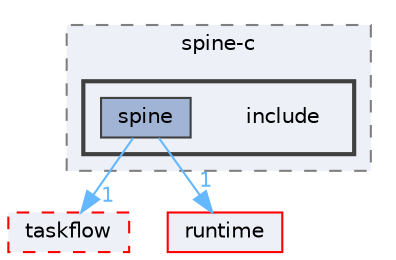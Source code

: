 digraph "external/spine-runtimes/spine-c/spine-c/include"
{
 // LATEX_PDF_SIZE
  bgcolor="transparent";
  edge [fontname=Helvetica,fontsize=10,labelfontname=Helvetica,labelfontsize=10];
  node [fontname=Helvetica,fontsize=10,shape=box,height=0.2,width=0.4];
  compound=true
  subgraph clusterdir_93ecb17a55b2fe973cf471dc8f3f1b3f {
    graph [ bgcolor="#edf0f7", pencolor="grey50", label="spine-c", fontname=Helvetica,fontsize=10 style="filled,dashed", URL="dir_93ecb17a55b2fe973cf471dc8f3f1b3f.html",tooltip=""]
  subgraph clusterdir_132b9604adb27b2effb6ec6ac7353420 {
    graph [ bgcolor="#edf0f7", pencolor="grey25", label="", fontname=Helvetica,fontsize=10 style="filled,bold", URL="dir_132b9604adb27b2effb6ec6ac7353420.html",tooltip=""]
    dir_132b9604adb27b2effb6ec6ac7353420 [shape=plaintext, label="include"];
  dir_086d9cd16d1dbb539954ed3e9af0a3fc [label="spine", fillcolor="#a2b4d6", color="grey25", style="filled", URL="dir_086d9cd16d1dbb539954ed3e9af0a3fc.html",tooltip=""];
  }
  }
  dir_a586d2919c2294cf68ed57ec5a464d2f [label="taskflow", fillcolor="#edf0f7", color="red", style="filled,dashed", URL="dir_a586d2919c2294cf68ed57ec5a464d2f.html",tooltip="root taskflow include dir"];
  dir_cb031e414f281a658b23dddb30bb9d2c [label="runtime", fillcolor="#edf0f7", color="red", style="filled", URL="dir_cb031e414f281a658b23dddb30bb9d2c.html",tooltip=""];
  dir_086d9cd16d1dbb539954ed3e9af0a3fc->dir_a586d2919c2294cf68ed57ec5a464d2f [headlabel="1", labeldistance=1.5 headhref="dir_000691_000819.html" href="dir_000691_000819.html" color="steelblue1" fontcolor="steelblue1"];
  dir_086d9cd16d1dbb539954ed3e9af0a3fc->dir_cb031e414f281a658b23dddb30bb9d2c [headlabel="1", labeldistance=1.5 headhref="dir_000691_000628.html" href="dir_000691_000628.html" color="steelblue1" fontcolor="steelblue1"];
}
